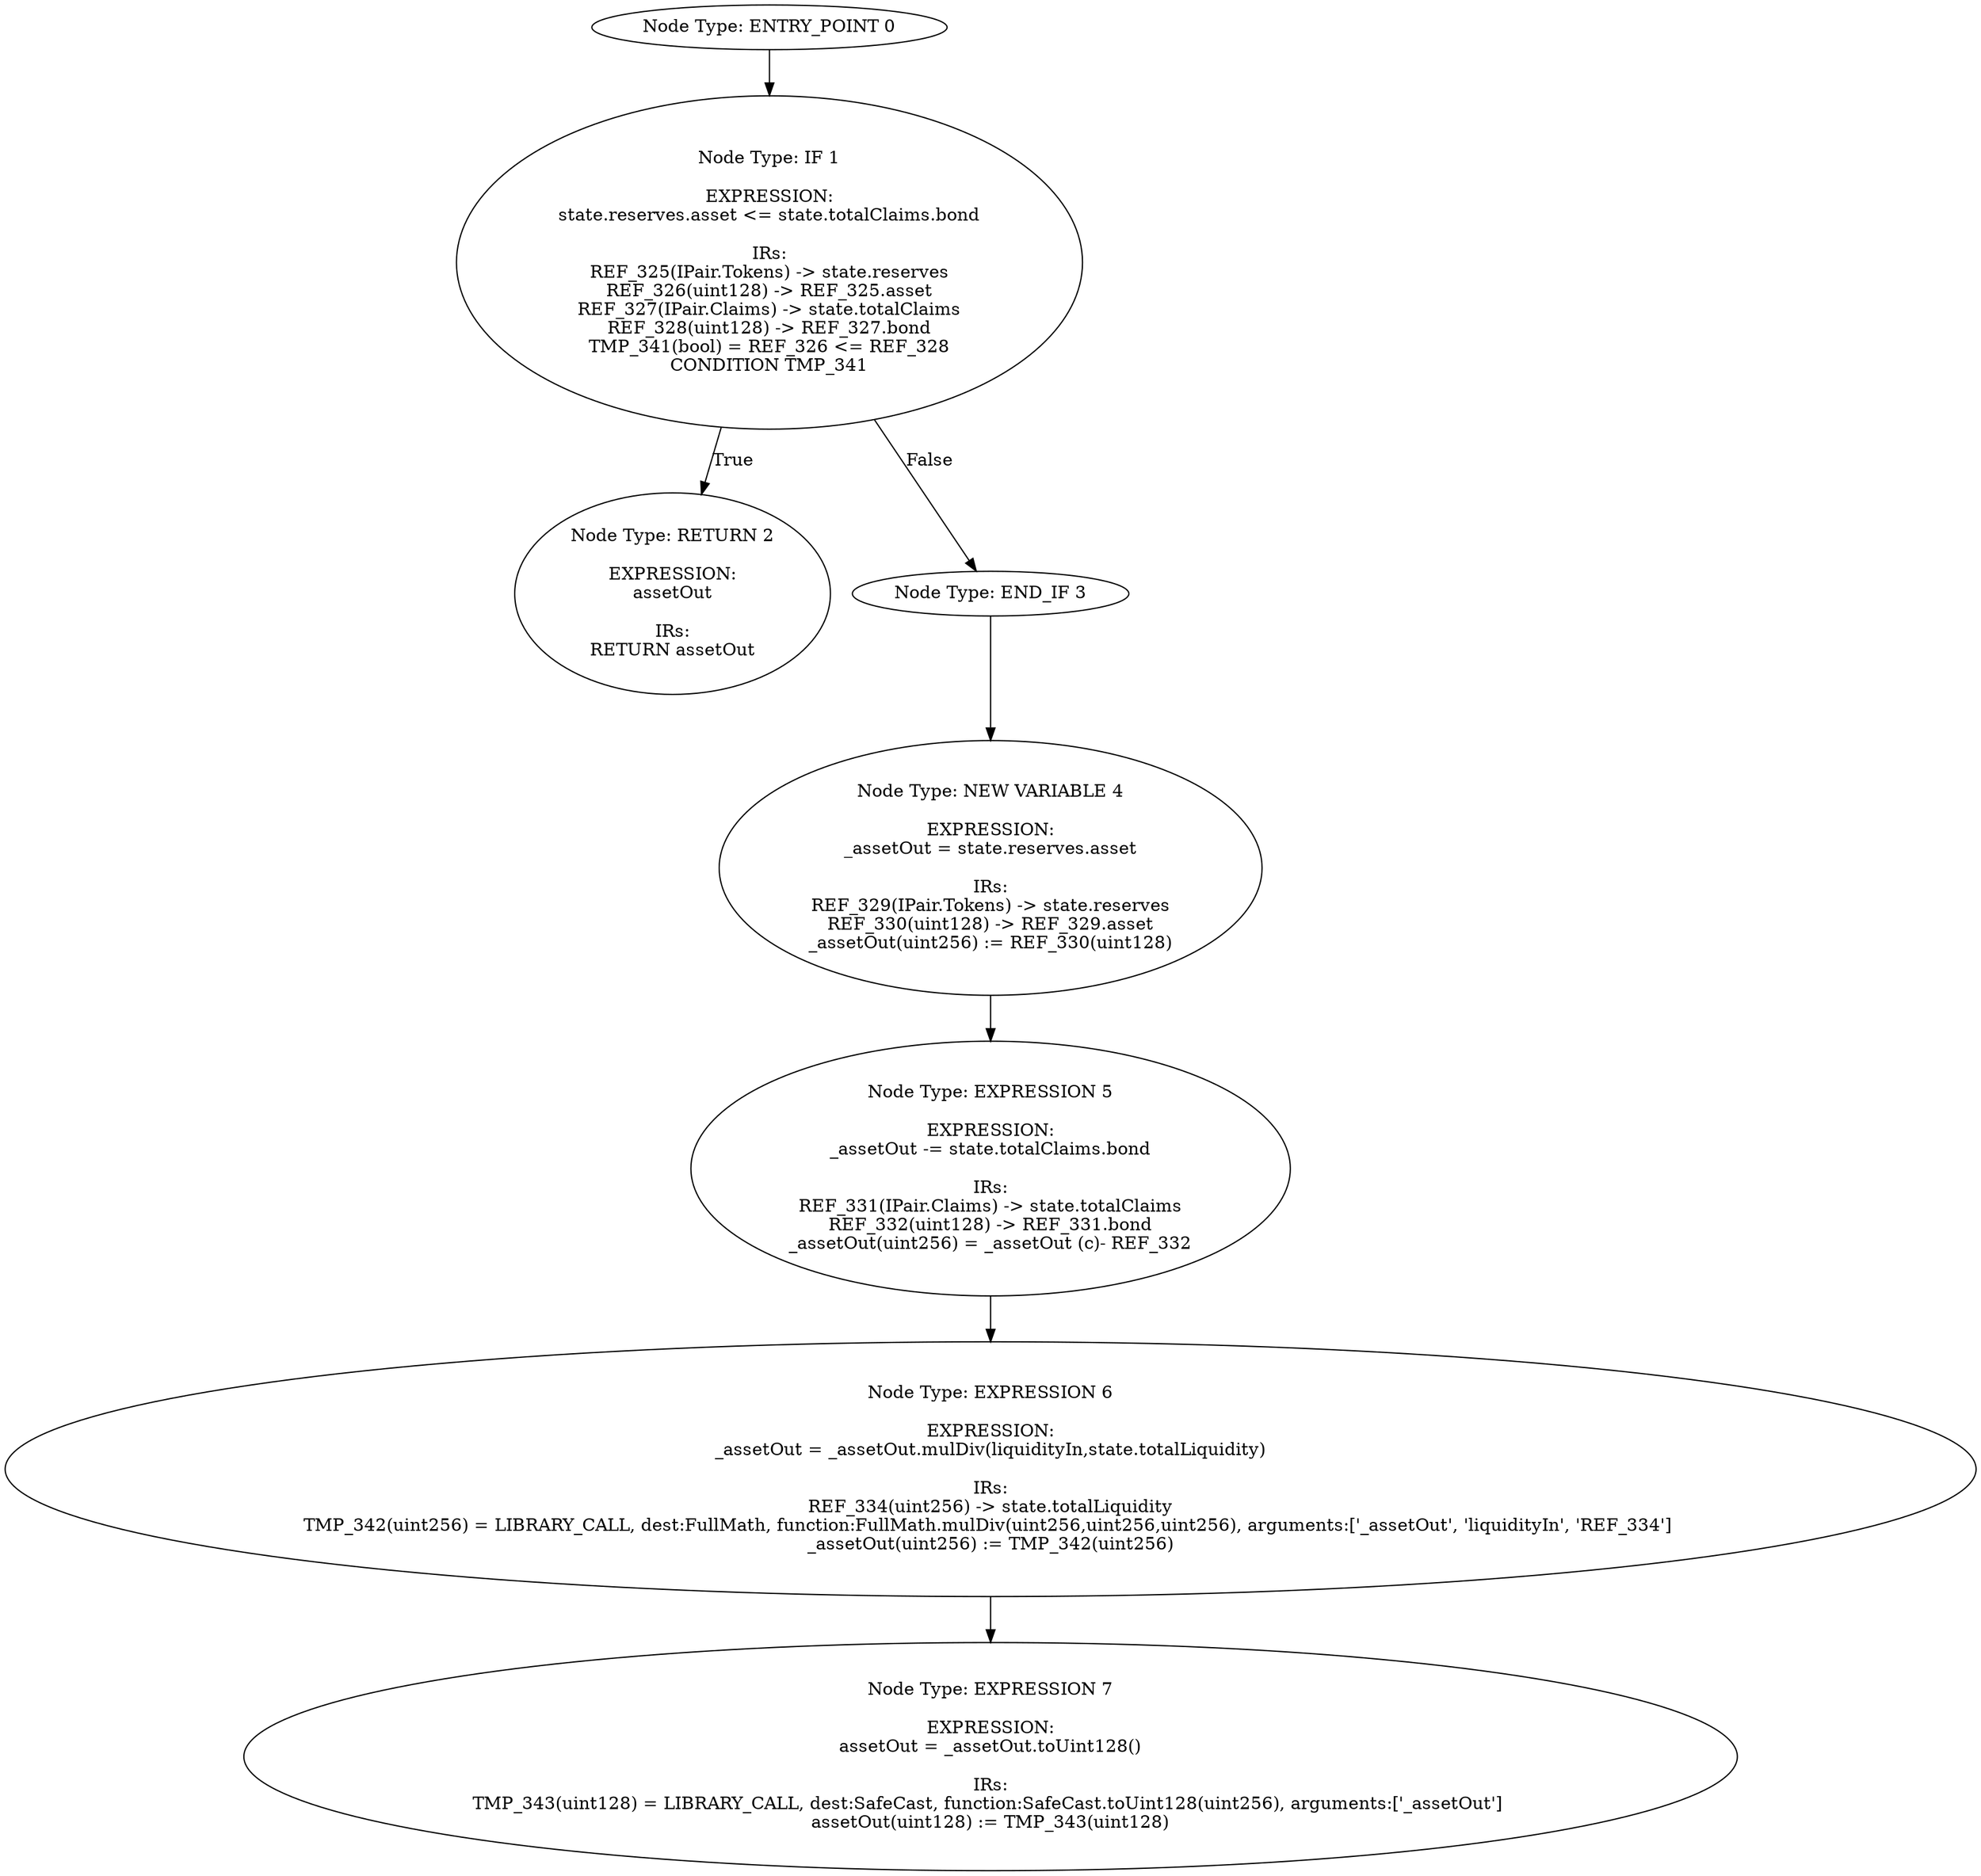 digraph{
0[label="Node Type: ENTRY_POINT 0
"];
0->1;
1[label="Node Type: IF 1

EXPRESSION:
state.reserves.asset <= state.totalClaims.bond

IRs:
REF_325(IPair.Tokens) -> state.reserves
REF_326(uint128) -> REF_325.asset
REF_327(IPair.Claims) -> state.totalClaims
REF_328(uint128) -> REF_327.bond
TMP_341(bool) = REF_326 <= REF_328
CONDITION TMP_341"];
1->2[label="True"];
1->3[label="False"];
2[label="Node Type: RETURN 2

EXPRESSION:
assetOut

IRs:
RETURN assetOut"];
3[label="Node Type: END_IF 3
"];
3->4;
4[label="Node Type: NEW VARIABLE 4

EXPRESSION:
_assetOut = state.reserves.asset

IRs:
REF_329(IPair.Tokens) -> state.reserves
REF_330(uint128) -> REF_329.asset
_assetOut(uint256) := REF_330(uint128)"];
4->5;
5[label="Node Type: EXPRESSION 5

EXPRESSION:
_assetOut -= state.totalClaims.bond

IRs:
REF_331(IPair.Claims) -> state.totalClaims
REF_332(uint128) -> REF_331.bond
_assetOut(uint256) = _assetOut (c)- REF_332"];
5->6;
6[label="Node Type: EXPRESSION 6

EXPRESSION:
_assetOut = _assetOut.mulDiv(liquidityIn,state.totalLiquidity)

IRs:
REF_334(uint256) -> state.totalLiquidity
TMP_342(uint256) = LIBRARY_CALL, dest:FullMath, function:FullMath.mulDiv(uint256,uint256,uint256), arguments:['_assetOut', 'liquidityIn', 'REF_334'] 
_assetOut(uint256) := TMP_342(uint256)"];
6->7;
7[label="Node Type: EXPRESSION 7

EXPRESSION:
assetOut = _assetOut.toUint128()

IRs:
TMP_343(uint128) = LIBRARY_CALL, dest:SafeCast, function:SafeCast.toUint128(uint256), arguments:['_assetOut'] 
assetOut(uint128) := TMP_343(uint128)"];
}
